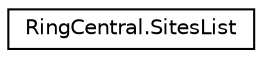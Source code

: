 digraph "Graphical Class Hierarchy"
{
 // LATEX_PDF_SIZE
  edge [fontname="Helvetica",fontsize="10",labelfontname="Helvetica",labelfontsize="10"];
  node [fontname="Helvetica",fontsize="10",shape=record];
  rankdir="LR";
  Node0 [label="RingCentral.SitesList",height=0.2,width=0.4,color="black", fillcolor="white", style="filled",URL="$classRingCentral_1_1SitesList.html",tooltip=" "];
}
